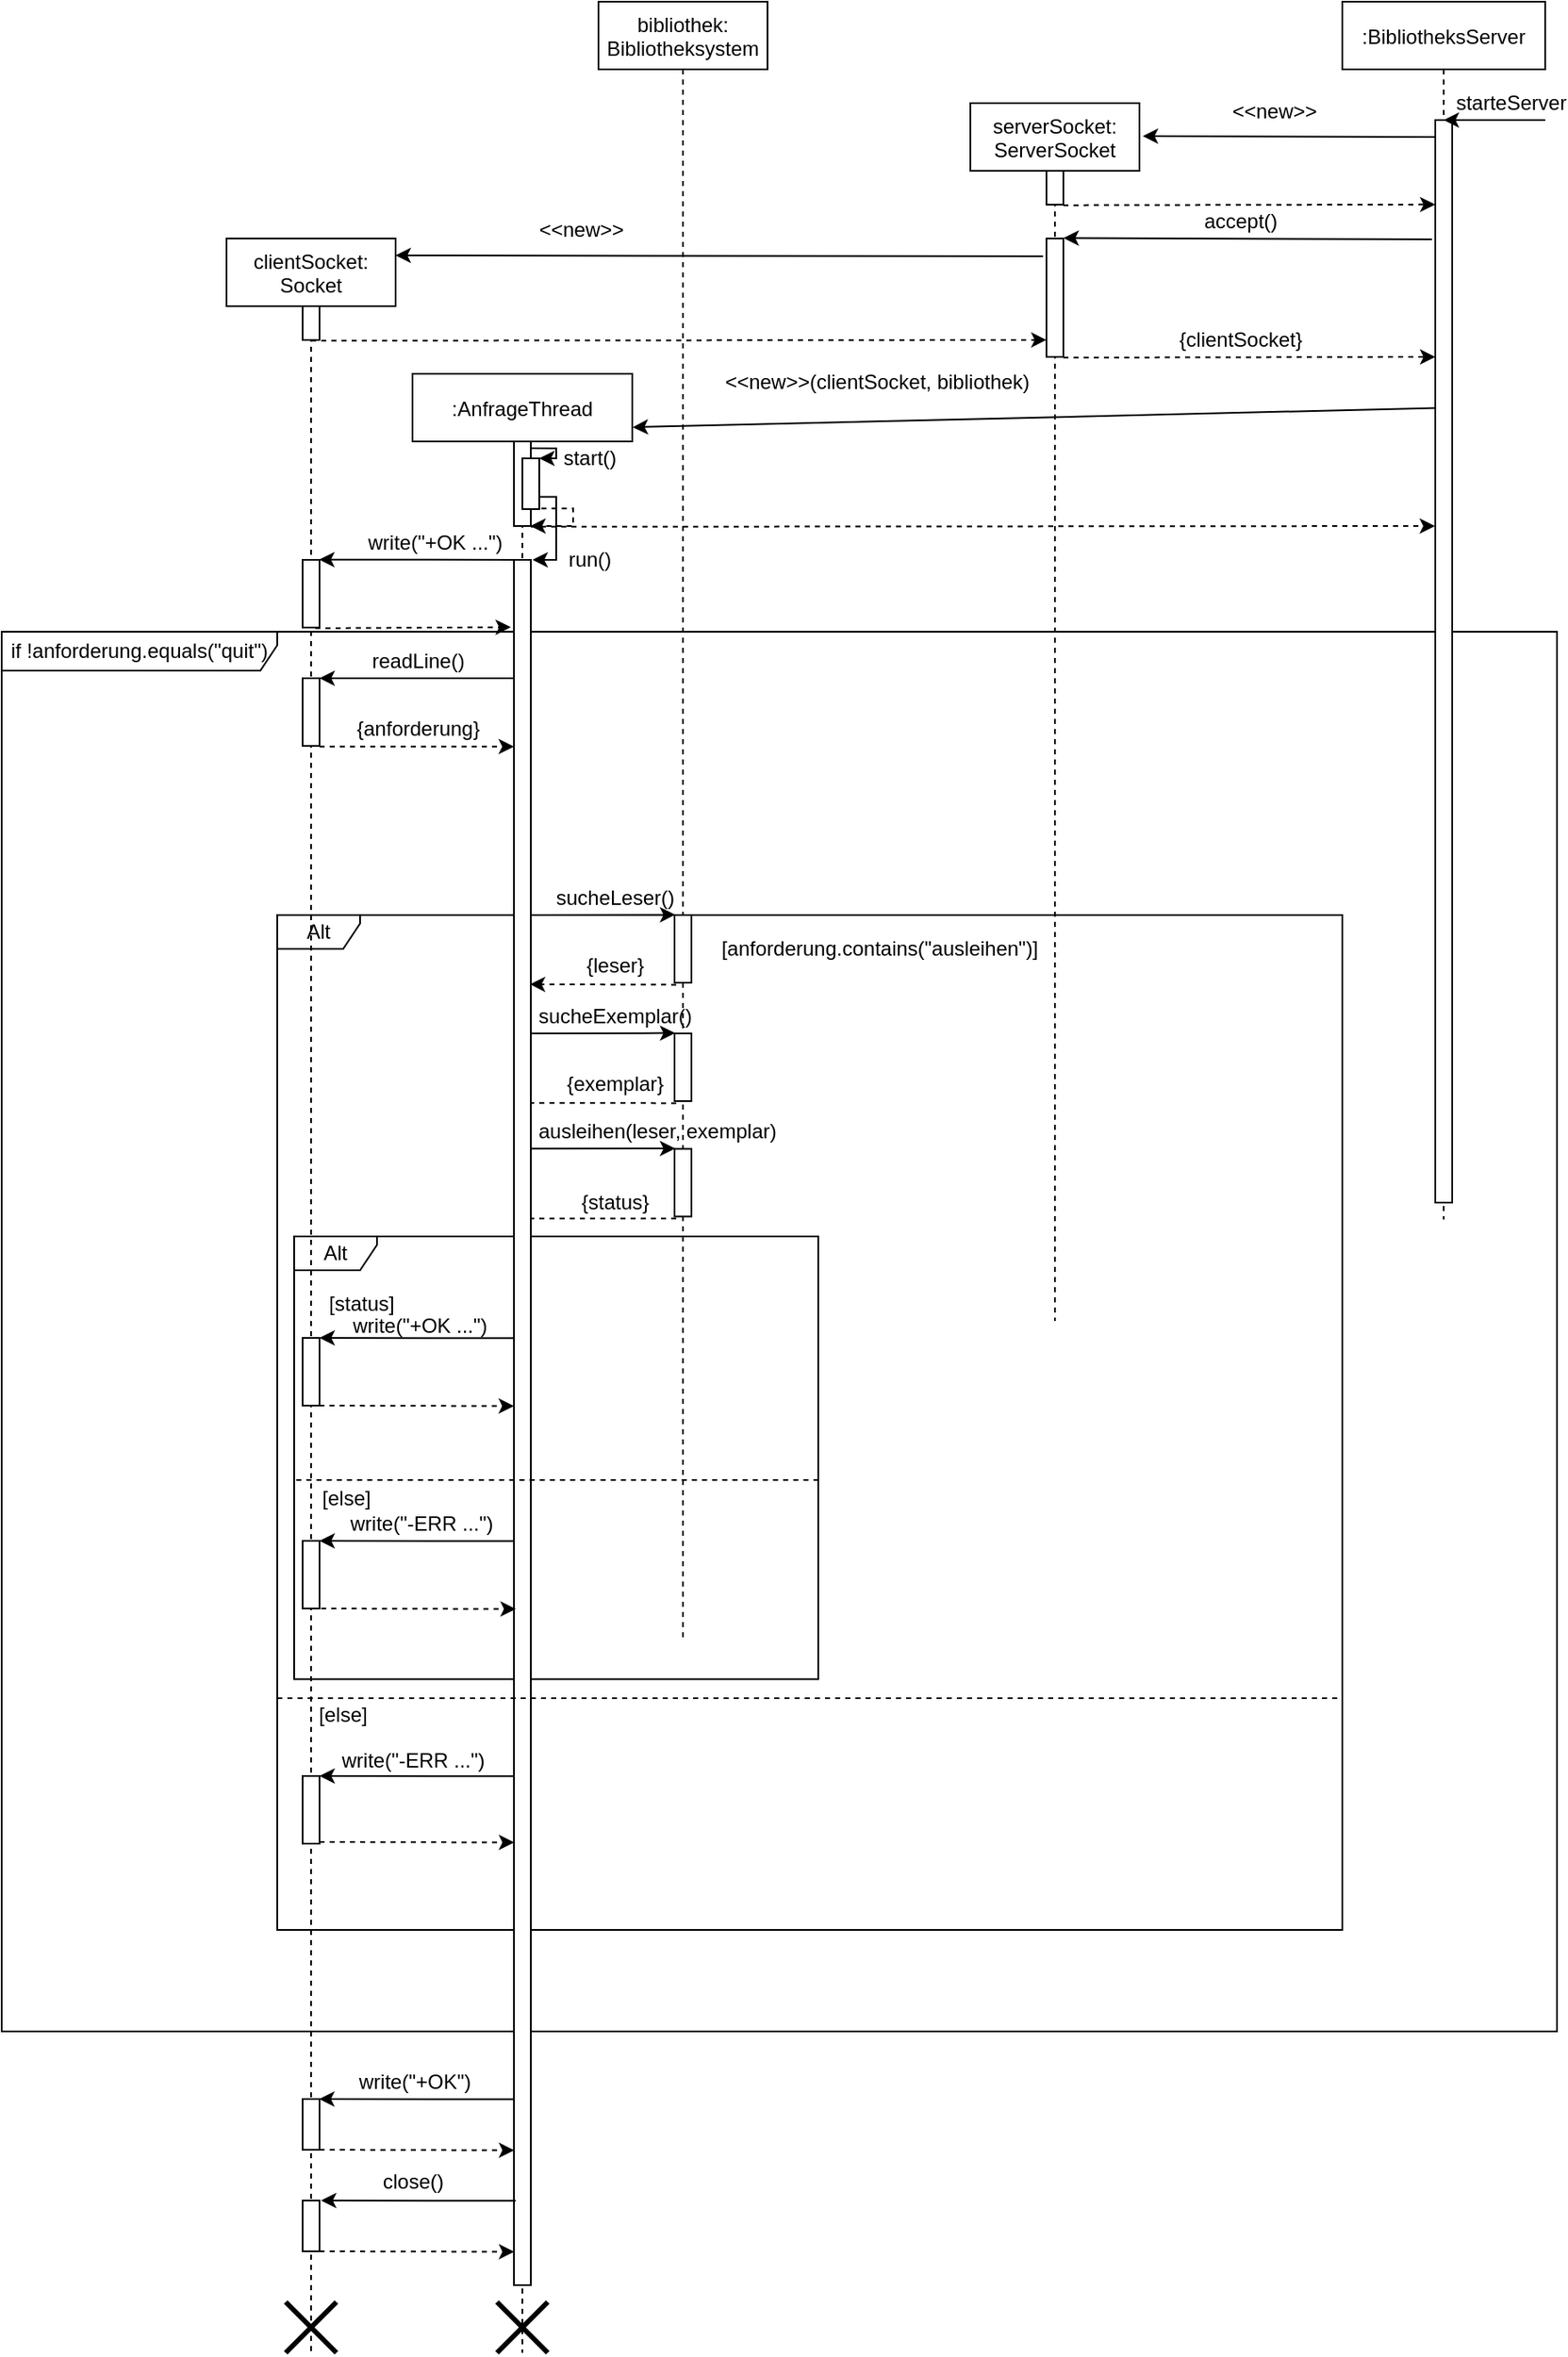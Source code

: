 <mxfile version="20.8.16" type="device"><diagram id="kgpKYQtTHZ0yAKxKKP6v" name="Page-1"><mxGraphModel dx="1647" dy="871" grid="1" gridSize="10" guides="1" tooltips="1" connect="1" arrows="1" fold="1" page="1" pageScale="1" pageWidth="827" pageHeight="1169" math="0" shadow="0"><root><mxCell id="0"/><mxCell id="1" parent="0"/><mxCell id="n6YED13ZG-gxjiHkhrEr-41" value="if !anforderung.equals(&quot;quit&quot;)" style="shape=umlFrame;whiteSpace=wrap;html=1;movable=1;resizable=1;rotatable=1;deletable=1;editable=1;connectable=1;width=163;height=23;" vertex="1" parent="1"><mxGeometry x="-93" y="452.5" width="920" height="827.5" as="geometry"/></mxCell><mxCell id="n6YED13ZG-gxjiHkhrEr-72" value="Alt" style="shape=umlFrame;whiteSpace=wrap;html=1;movable=1;resizable=1;rotatable=1;deletable=1;editable=1;connectable=1;width=49;height=20;" vertex="1" parent="1"><mxGeometry x="70" y="620" width="630" height="600" as="geometry"/></mxCell><mxCell id="n6YED13ZG-gxjiHkhrEr-42" value="Alt" style="shape=umlFrame;whiteSpace=wrap;html=1;movable=1;resizable=1;rotatable=1;deletable=1;editable=1;connectable=1;width=49;height=20;" vertex="1" parent="1"><mxGeometry x="80" y="810" width="310" height="261.77" as="geometry"/></mxCell><mxCell id="3nuBFxr9cyL0pnOWT2aG-1" value="clientSocket: &#10;Socket" style="shape=umlLifeline;perimeter=lifelinePerimeter;container=1;collapsible=0;recursiveResize=0;rounded=0;shadow=0;strokeWidth=1;" parent="1" vertex="1"><mxGeometry x="40" y="220" width="100" height="1250" as="geometry"/></mxCell><mxCell id="n6YED13ZG-gxjiHkhrEr-8" value="" style="points=[];perimeter=orthogonalPerimeter;rounded=0;shadow=0;strokeWidth=1;" vertex="1" parent="3nuBFxr9cyL0pnOWT2aG-1"><mxGeometry x="45" y="40" width="10" height="20" as="geometry"/></mxCell><mxCell id="n6YED13ZG-gxjiHkhrEr-29" value="" style="points=[];perimeter=orthogonalPerimeter;rounded=0;shadow=0;strokeWidth=1;" vertex="1" parent="3nuBFxr9cyL0pnOWT2aG-1"><mxGeometry x="45" y="190" width="10" height="40" as="geometry"/></mxCell><mxCell id="n6YED13ZG-gxjiHkhrEr-33" value="" style="points=[];perimeter=orthogonalPerimeter;rounded=0;shadow=0;strokeWidth=1;" vertex="1" parent="3nuBFxr9cyL0pnOWT2aG-1"><mxGeometry x="45" y="260" width="10" height="40" as="geometry"/></mxCell><mxCell id="n6YED13ZG-gxjiHkhrEr-34" value="" style="endArrow=classic;html=1;rounded=0;entryX=0.981;entryY=-0.004;entryDx=0;entryDy=0;entryPerimeter=0;" edge="1" parent="3nuBFxr9cyL0pnOWT2aG-1"><mxGeometry width="50" height="50" relative="1" as="geometry"><mxPoint x="170" y="260" as="sourcePoint"/><mxPoint x="55" y="260" as="targetPoint"/></mxGeometry></mxCell><mxCell id="n6YED13ZG-gxjiHkhrEr-36" value="" style="endArrow=classic;html=1;rounded=0;exitX=1;exitY=1.017;exitDx=0;exitDy=0;exitPerimeter=0;dashed=1;" edge="1" parent="3nuBFxr9cyL0pnOWT2aG-1" target="n6YED13ZG-gxjiHkhrEr-24"><mxGeometry width="50" height="50" relative="1" as="geometry"><mxPoint x="55" y="300.43" as="sourcePoint"/><mxPoint x="162.5" y="300" as="targetPoint"/></mxGeometry></mxCell><mxCell id="n6YED13ZG-gxjiHkhrEr-74" value="" style="points=[];perimeter=orthogonalPerimeter;rounded=0;shadow=0;strokeWidth=1;" vertex="1" parent="3nuBFxr9cyL0pnOWT2aG-1"><mxGeometry x="45" y="650" width="10" height="40" as="geometry"/></mxCell><mxCell id="n6YED13ZG-gxjiHkhrEr-75" value="" style="endArrow=classic;html=1;rounded=0;exitX=0;exitY=0;exitDx=0;exitDy=0;exitPerimeter=0;entryX=0.981;entryY=-0.004;entryDx=0;entryDy=0;entryPerimeter=0;" edge="1" parent="3nuBFxr9cyL0pnOWT2aG-1"><mxGeometry width="50" height="50" relative="1" as="geometry"><mxPoint x="170.19" y="650.16" as="sourcePoint"/><mxPoint x="55.0" y="650.0" as="targetPoint"/></mxGeometry></mxCell><mxCell id="n6YED13ZG-gxjiHkhrEr-81" value="" style="points=[];perimeter=orthogonalPerimeter;rounded=0;shadow=0;strokeWidth=1;" vertex="1" parent="3nuBFxr9cyL0pnOWT2aG-1"><mxGeometry x="45" y="770" width="10" height="40" as="geometry"/></mxCell><mxCell id="n6YED13ZG-gxjiHkhrEr-83" value="" style="endArrow=classic;html=1;rounded=0;exitX=0;exitY=0;exitDx=0;exitDy=0;exitPerimeter=0;entryX=0.981;entryY=-0.004;entryDx=0;entryDy=0;entryPerimeter=0;" edge="1" parent="3nuBFxr9cyL0pnOWT2aG-1"><mxGeometry width="50" height="50" relative="1" as="geometry"><mxPoint x="170.19" y="770.16" as="sourcePoint"/><mxPoint x="55.0" y="770.0" as="targetPoint"/></mxGeometry></mxCell><mxCell id="n6YED13ZG-gxjiHkhrEr-85" value="" style="points=[];perimeter=orthogonalPerimeter;rounded=0;shadow=0;strokeWidth=1;" vertex="1" parent="3nuBFxr9cyL0pnOWT2aG-1"><mxGeometry x="45" y="1100" width="10" height="30" as="geometry"/></mxCell><mxCell id="n6YED13ZG-gxjiHkhrEr-89" value="" style="points=[];perimeter=orthogonalPerimeter;rounded=0;shadow=0;strokeWidth=1;" vertex="1" parent="3nuBFxr9cyL0pnOWT2aG-1"><mxGeometry x="45" y="1160" width="10" height="30" as="geometry"/></mxCell><mxCell id="n6YED13ZG-gxjiHkhrEr-88" value="" style="endArrow=classic;html=1;rounded=0;exitX=1;exitY=1.017;exitDx=0;exitDy=0;exitPerimeter=0;dashed=1;entryX=-0.236;entryY=0.069;entryDx=0;entryDy=0;entryPerimeter=0;" edge="1" parent="3nuBFxr9cyL0pnOWT2aG-1"><mxGeometry width="50" height="50" relative="1" as="geometry"><mxPoint x="55.0" y="1130.0" as="sourcePoint"/><mxPoint x="170.14" y="1130.28" as="targetPoint"/></mxGeometry></mxCell><mxCell id="n6YED13ZG-gxjiHkhrEr-91" value="" style="endArrow=classic;html=1;rounded=0;exitX=1;exitY=1.017;exitDx=0;exitDy=0;exitPerimeter=0;dashed=1;entryX=-0.236;entryY=0.069;entryDx=0;entryDy=0;entryPerimeter=0;" edge="1" parent="3nuBFxr9cyL0pnOWT2aG-1"><mxGeometry width="50" height="50" relative="1" as="geometry"><mxPoint x="55.0" y="1190.0" as="sourcePoint"/><mxPoint x="170.14" y="1190.28" as="targetPoint"/></mxGeometry></mxCell><mxCell id="n6YED13ZG-gxjiHkhrEr-95" value="" style="points=[];perimeter=orthogonalPerimeter;rounded=0;shadow=0;strokeWidth=1;" vertex="1" parent="3nuBFxr9cyL0pnOWT2aG-1"><mxGeometry x="45" y="909" width="10" height="40" as="geometry"/></mxCell><mxCell id="n6YED13ZG-gxjiHkhrEr-98" value="" style="endArrow=classic;html=1;rounded=0;exitX=0;exitY=0;exitDx=0;exitDy=0;exitPerimeter=0;entryX=0.981;entryY=-0.004;entryDx=0;entryDy=0;entryPerimeter=0;" edge="1" parent="3nuBFxr9cyL0pnOWT2aG-1"><mxGeometry width="50" height="50" relative="1" as="geometry"><mxPoint x="170.19" y="909.16" as="sourcePoint"/><mxPoint x="55.0" y="909.0" as="targetPoint"/></mxGeometry></mxCell><mxCell id="n6YED13ZG-gxjiHkhrEr-99" value="" style="endArrow=classic;html=1;rounded=0;exitX=1;exitY=1.017;exitDx=0;exitDy=0;exitPerimeter=0;dashed=1;entryX=-0.236;entryY=0.069;entryDx=0;entryDy=0;entryPerimeter=0;" edge="1" parent="3nuBFxr9cyL0pnOWT2aG-1"><mxGeometry width="50" height="50" relative="1" as="geometry"><mxPoint x="55.0" y="948.0" as="sourcePoint"/><mxPoint x="170.14" y="948.28" as="targetPoint"/></mxGeometry></mxCell><mxCell id="n6YED13ZG-gxjiHkhrEr-102" value="" style="shape=umlDestroy;whiteSpace=wrap;html=1;strokeWidth=3;sketch=0;" vertex="1" parent="3nuBFxr9cyL0pnOWT2aG-1"><mxGeometry x="35" y="1220" width="30" height="30" as="geometry"/></mxCell><mxCell id="3nuBFxr9cyL0pnOWT2aG-5" value="bibliothek: &#10;Bibliotheksystem" style="shape=umlLifeline;perimeter=lifelinePerimeter;container=1;collapsible=0;recursiveResize=0;rounded=0;shadow=0;strokeWidth=1;" parent="1" vertex="1"><mxGeometry x="260" y="80" width="100" height="970" as="geometry"/></mxCell><mxCell id="n6YED13ZG-gxjiHkhrEr-49" value="sucheExemplar()" style="text;html=1;strokeColor=none;fillColor=none;align=center;verticalAlign=middle;whiteSpace=wrap;rounded=0;" vertex="1" parent="3nuBFxr9cyL0pnOWT2aG-5"><mxGeometry x="-10" y="590" width="40" height="20" as="geometry"/></mxCell><mxCell id="n6YED13ZG-gxjiHkhrEr-50" value="" style="points=[];perimeter=orthogonalPerimeter;rounded=0;shadow=0;strokeWidth=1;" vertex="1" parent="3nuBFxr9cyL0pnOWT2aG-5"><mxGeometry x="45" y="610" width="10" height="40" as="geometry"/></mxCell><mxCell id="n6YED13ZG-gxjiHkhrEr-51" value="" style="endArrow=classic;html=1;rounded=0;exitX=0.26;exitY=0.333;exitDx=0;exitDy=0;exitPerimeter=0;entryX=0.04;entryY=-0.005;entryDx=0;entryDy=0;entryPerimeter=0;" edge="1" target="n6YED13ZG-gxjiHkhrEr-50" parent="3nuBFxr9cyL0pnOWT2aG-5"><mxGeometry width="50" height="50" relative="1" as="geometry"><mxPoint x="-49.7" y="609.95" as="sourcePoint"/><mxPoint x="-40.0" y="649.5" as="targetPoint"/></mxGeometry></mxCell><mxCell id="n6YED13ZG-gxjiHkhrEr-52" value="" style="endArrow=classic;html=1;rounded=0;exitX=0.1;exitY=1.03;exitDx=0;exitDy=0;exitPerimeter=0;dashed=1;entryX=1.115;entryY=0.584;entryDx=0;entryDy=0;entryPerimeter=0;" edge="1" source="n6YED13ZG-gxjiHkhrEr-50" parent="3nuBFxr9cyL0pnOWT2aG-5"><mxGeometry width="50" height="50" relative="1" as="geometry"><mxPoint x="-157.5" y="450.43" as="sourcePoint"/><mxPoint x="-48.85" y="651.12" as="targetPoint"/></mxGeometry></mxCell><mxCell id="n6YED13ZG-gxjiHkhrEr-66" value="" style="points=[];perimeter=orthogonalPerimeter;rounded=0;shadow=0;strokeWidth=1;" vertex="1" parent="3nuBFxr9cyL0pnOWT2aG-5"><mxGeometry x="45" y="678.23" width="10" height="40" as="geometry"/></mxCell><mxCell id="n6YED13ZG-gxjiHkhrEr-67" value="" style="endArrow=classic;html=1;rounded=0;exitX=0.26;exitY=0.333;exitDx=0;exitDy=0;exitPerimeter=0;entryX=0.04;entryY=-0.005;entryDx=0;entryDy=0;entryPerimeter=0;" edge="1" target="n6YED13ZG-gxjiHkhrEr-66" parent="3nuBFxr9cyL0pnOWT2aG-5"><mxGeometry width="50" height="50" relative="1" as="geometry"><mxPoint x="-49.7" y="678.18" as="sourcePoint"/><mxPoint x="-40.0" y="717.73" as="targetPoint"/></mxGeometry></mxCell><mxCell id="n6YED13ZG-gxjiHkhrEr-68" value="" style="endArrow=classic;html=1;rounded=0;exitX=0.1;exitY=1.03;exitDx=0;exitDy=0;exitPerimeter=0;dashed=1;entryX=1.115;entryY=0.584;entryDx=0;entryDy=0;entryPerimeter=0;" edge="1" source="n6YED13ZG-gxjiHkhrEr-66" parent="3nuBFxr9cyL0pnOWT2aG-5"><mxGeometry width="50" height="50" relative="1" as="geometry"><mxPoint x="-157.5" y="518.66" as="sourcePoint"/><mxPoint x="-48.85" y="719.35" as="targetPoint"/></mxGeometry></mxCell><mxCell id="hINTw9Iv-TcRwarqZuTg-1" value=":BibliotheksServer" style="shape=umlLifeline;perimeter=lifelinePerimeter;container=1;collapsible=0;recursiveResize=0;rounded=0;shadow=0;strokeWidth=1;" parent="1" vertex="1"><mxGeometry x="700" y="80" width="120" height="720" as="geometry"/></mxCell><mxCell id="hINTw9Iv-TcRwarqZuTg-5" value="" style="points=[];perimeter=orthogonalPerimeter;rounded=0;shadow=0;strokeWidth=1;" parent="hINTw9Iv-TcRwarqZuTg-1" vertex="1"><mxGeometry x="55" y="70" width="10" height="640" as="geometry"/></mxCell><mxCell id="hINTw9Iv-TcRwarqZuTg-7" value="starteServer" style="text;html=1;strokeColor=none;fillColor=none;align=center;verticalAlign=middle;whiteSpace=wrap;rounded=0;" parent="hINTw9Iv-TcRwarqZuTg-1" vertex="1"><mxGeometry x="70" y="50" width="60" height="20" as="geometry"/></mxCell><mxCell id="hINTw9Iv-TcRwarqZuTg-8" value="" style="endArrow=classic;html=1;rounded=0;entryX=1.02;entryY=0.027;entryDx=0;entryDy=0;entryPerimeter=0;" parent="hINTw9Iv-TcRwarqZuTg-1" target="hINTw9Iv-TcRwarqZuTg-2" edge="1"><mxGeometry width="50" height="50" relative="1" as="geometry"><mxPoint x="55" y="80" as="sourcePoint"/><mxPoint x="-5" y="80" as="targetPoint"/></mxGeometry></mxCell><mxCell id="hINTw9Iv-TcRwarqZuTg-2" value="serverSocket:&#10;ServerSocket" style="shape=umlLifeline;perimeter=lifelinePerimeter;container=1;collapsible=0;recursiveResize=0;rounded=0;shadow=0;strokeWidth=1;" parent="1" vertex="1"><mxGeometry x="480" y="140" width="100" height="720" as="geometry"/></mxCell><mxCell id="hINTw9Iv-TcRwarqZuTg-10" value="" style="points=[];perimeter=orthogonalPerimeter;rounded=0;shadow=0;strokeWidth=1;" parent="hINTw9Iv-TcRwarqZuTg-2" vertex="1"><mxGeometry x="45" y="40" width="10" height="20" as="geometry"/></mxCell><mxCell id="n6YED13ZG-gxjiHkhrEr-1" value="" style="points=[];perimeter=orthogonalPerimeter;rounded=0;shadow=0;strokeWidth=1;" vertex="1" parent="hINTw9Iv-TcRwarqZuTg-2"><mxGeometry x="45" y="80" width="10" height="70" as="geometry"/></mxCell><mxCell id="hINTw9Iv-TcRwarqZuTg-6" value="" style="endArrow=classic;html=1;rounded=0;entryX=0.5;entryY=0;entryDx=0;entryDy=0;entryPerimeter=0;" parent="1" target="hINTw9Iv-TcRwarqZuTg-5" edge="1"><mxGeometry width="50" height="50" relative="1" as="geometry"><mxPoint x="820" y="150" as="sourcePoint"/><mxPoint x="450" y="480" as="targetPoint"/></mxGeometry></mxCell><mxCell id="hINTw9Iv-TcRwarqZuTg-9" value="&amp;lt;&amp;lt;new&amp;gt;&amp;gt;" style="text;html=1;strokeColor=none;fillColor=none;align=center;verticalAlign=middle;whiteSpace=wrap;rounded=0;" parent="1" vertex="1"><mxGeometry x="630" y="130" width="60" height="30" as="geometry"/></mxCell><mxCell id="hINTw9Iv-TcRwarqZuTg-11" value="" style="endArrow=classic;html=1;rounded=0;exitX=1;exitY=1.017;exitDx=0;exitDy=0;exitPerimeter=0;entryX=0;entryY=0.078;entryDx=0;entryDy=0;entryPerimeter=0;dashed=1;" parent="1" source="hINTw9Iv-TcRwarqZuTg-10" target="hINTw9Iv-TcRwarqZuTg-5" edge="1"><mxGeometry width="50" height="50" relative="1" as="geometry"><mxPoint x="580" y="180" as="sourcePoint"/><mxPoint x="750" y="200" as="targetPoint"/></mxGeometry></mxCell><mxCell id="n6YED13ZG-gxjiHkhrEr-2" value="" style="endArrow=classic;html=1;rounded=0;entryX=1.011;entryY=-0.004;entryDx=0;entryDy=0;entryPerimeter=0;" edge="1" parent="1" target="n6YED13ZG-gxjiHkhrEr-1"><mxGeometry width="50" height="50" relative="1" as="geometry"><mxPoint x="753" y="220.56" as="sourcePoint"/><mxPoint x="540" y="221" as="targetPoint"/></mxGeometry></mxCell><mxCell id="n6YED13ZG-gxjiHkhrEr-3" value="accept()" style="text;html=1;strokeColor=none;fillColor=none;align=center;verticalAlign=middle;whiteSpace=wrap;rounded=0;" vertex="1" parent="1"><mxGeometry x="610" y="200" width="60" height="20" as="geometry"/></mxCell><mxCell id="n6YED13ZG-gxjiHkhrEr-7" value="{clientSocket}" style="text;html=1;strokeColor=none;fillColor=none;align=center;verticalAlign=middle;whiteSpace=wrap;rounded=0;" vertex="1" parent="1"><mxGeometry x="610" y="270" width="60" height="20" as="geometry"/></mxCell><mxCell id="n6YED13ZG-gxjiHkhrEr-9" value="" style="endArrow=classic;html=1;rounded=0;" edge="1" parent="1"><mxGeometry width="50" height="50" relative="1" as="geometry"><mxPoint x="523" y="230.56" as="sourcePoint"/><mxPoint x="140" y="230" as="targetPoint"/></mxGeometry></mxCell><mxCell id="n6YED13ZG-gxjiHkhrEr-10" value="&amp;lt;&amp;lt;new&amp;gt;&amp;gt;" style="text;html=1;strokeColor=none;fillColor=none;align=center;verticalAlign=middle;whiteSpace=wrap;rounded=0;" vertex="1" parent="1"><mxGeometry x="220" y="200" width="60" height="30" as="geometry"/></mxCell><mxCell id="n6YED13ZG-gxjiHkhrEr-11" value="" style="endArrow=classic;html=1;rounded=0;exitX=1;exitY=1.017;exitDx=0;exitDy=0;exitPerimeter=0;dashed=1;entryX=0;entryY=0.857;entryDx=0;entryDy=0;entryPerimeter=0;" edge="1" parent="1" target="n6YED13ZG-gxjiHkhrEr-1"><mxGeometry width="50" height="50" relative="1" as="geometry"><mxPoint x="90" y="280.42" as="sourcePoint"/><mxPoint x="520" y="280" as="targetPoint"/></mxGeometry></mxCell><mxCell id="n6YED13ZG-gxjiHkhrEr-6" value="" style="endArrow=classic;html=1;rounded=0;exitX=1;exitY=1.017;exitDx=0;exitDy=0;exitPerimeter=0;entryX=0;entryY=0.078;entryDx=0;entryDy=0;entryPerimeter=0;dashed=1;" edge="1" parent="1"><mxGeometry width="50" height="50" relative="1" as="geometry"><mxPoint x="535" y="290.42" as="sourcePoint"/><mxPoint x="755" y="290.0" as="targetPoint"/></mxGeometry></mxCell><mxCell id="n6YED13ZG-gxjiHkhrEr-12" value=":AnfrageThread" style="shape=umlLifeline;perimeter=lifelinePerimeter;container=1;collapsible=0;recursiveResize=0;rounded=0;shadow=0;strokeWidth=1;" vertex="1" parent="1"><mxGeometry x="150" y="300" width="130" height="1170" as="geometry"/></mxCell><mxCell id="n6YED13ZG-gxjiHkhrEr-15" value="" style="points=[];perimeter=orthogonalPerimeter;rounded=0;shadow=0;strokeWidth=1;" vertex="1" parent="n6YED13ZG-gxjiHkhrEr-12"><mxGeometry x="60" y="40" width="10" height="50" as="geometry"/></mxCell><mxCell id="n6YED13ZG-gxjiHkhrEr-16" value="" style="points=[];perimeter=orthogonalPerimeter;rounded=0;shadow=0;strokeWidth=1;" vertex="1" parent="n6YED13ZG-gxjiHkhrEr-12"><mxGeometry x="65" y="50" width="10" height="30" as="geometry"/></mxCell><mxCell id="n6YED13ZG-gxjiHkhrEr-17" value="" style="endArrow=classic;html=1;rounded=0;exitX=0.972;exitY=0.081;exitDx=0;exitDy=0;exitPerimeter=0;edgeStyle=orthogonalEdgeStyle;" edge="1" parent="n6YED13ZG-gxjiHkhrEr-12" source="n6YED13ZG-gxjiHkhrEr-15"><mxGeometry width="50" height="50" relative="1" as="geometry"><mxPoint x="629.61" y="110.8" as="sourcePoint"/><mxPoint x="75" y="50" as="targetPoint"/><Array as="points"><mxPoint x="85" y="44"/><mxPoint x="85" y="50"/><mxPoint x="75" y="50"/></Array></mxGeometry></mxCell><mxCell id="n6YED13ZG-gxjiHkhrEr-18" value="start()" style="text;html=1;strokeColor=none;fillColor=none;align=center;verticalAlign=middle;whiteSpace=wrap;rounded=0;" vertex="1" parent="n6YED13ZG-gxjiHkhrEr-12"><mxGeometry x="85" y="40" width="40" height="20" as="geometry"/></mxCell><mxCell id="n6YED13ZG-gxjiHkhrEr-20" value="" style="endArrow=classic;html=1;rounded=0;exitX=1.125;exitY=0.986;exitDx=0;exitDy=0;exitPerimeter=0;dashed=1;entryX=0.973;entryY=0.999;entryDx=0;entryDy=0;entryPerimeter=0;edgeStyle=orthogonalEdgeStyle;" edge="1" parent="n6YED13ZG-gxjiHkhrEr-12" source="n6YED13ZG-gxjiHkhrEr-16" target="n6YED13ZG-gxjiHkhrEr-15"><mxGeometry width="50" height="50" relative="1" as="geometry"><mxPoint x="5" y="120.43" as="sourcePoint"/><mxPoint x="440" y="120.0" as="targetPoint"/><Array as="points"><mxPoint x="95" y="80"/><mxPoint x="95" y="90"/></Array></mxGeometry></mxCell><mxCell id="n6YED13ZG-gxjiHkhrEr-21" value="" style="endArrow=classic;html=1;rounded=0;exitX=1;exitY=1.017;exitDx=0;exitDy=0;exitPerimeter=0;dashed=1;entryX=-0.019;entryY=0.375;entryDx=0;entryDy=0;entryPerimeter=0;" edge="1" parent="n6YED13ZG-gxjiHkhrEr-12" target="hINTw9Iv-TcRwarqZuTg-5"><mxGeometry width="50" height="50" relative="1" as="geometry"><mxPoint x="70" y="90.43" as="sourcePoint"/><mxPoint x="505" y="90" as="targetPoint"/></mxGeometry></mxCell><mxCell id="n6YED13ZG-gxjiHkhrEr-24" value="" style="points=[];perimeter=orthogonalPerimeter;rounded=0;shadow=0;strokeWidth=1;" vertex="1" parent="n6YED13ZG-gxjiHkhrEr-12"><mxGeometry x="60" y="110" width="10" height="1020" as="geometry"/></mxCell><mxCell id="n6YED13ZG-gxjiHkhrEr-23" value="" style="endArrow=classic;html=1;rounded=0;exitX=0.972;exitY=0.759;exitDx=0;exitDy=0;exitPerimeter=0;edgeStyle=orthogonalEdgeStyle;" edge="1" parent="n6YED13ZG-gxjiHkhrEr-12" source="n6YED13ZG-gxjiHkhrEr-16"><mxGeometry width="50" height="50" relative="1" as="geometry"><mxPoint x="219.72" y="354.05" as="sourcePoint"/><mxPoint x="71" y="110" as="targetPoint"/><Array as="points"><mxPoint x="85" y="73"/><mxPoint x="85" y="110"/><mxPoint x="71" y="110"/></Array></mxGeometry></mxCell><mxCell id="n6YED13ZG-gxjiHkhrEr-26" value="run()" style="text;html=1;strokeColor=none;fillColor=none;align=center;verticalAlign=middle;whiteSpace=wrap;rounded=0;" vertex="1" parent="n6YED13ZG-gxjiHkhrEr-12"><mxGeometry x="85" y="100" width="40" height="20" as="geometry"/></mxCell><mxCell id="n6YED13ZG-gxjiHkhrEr-31" value="write(&quot;+OK ...&quot;)" style="text;html=1;strokeColor=none;fillColor=none;align=center;verticalAlign=middle;whiteSpace=wrap;rounded=0;" vertex="1" parent="n6YED13ZG-gxjiHkhrEr-12"><mxGeometry x="-30" y="90" width="87" height="20" as="geometry"/></mxCell><mxCell id="n6YED13ZG-gxjiHkhrEr-35" value="readLine()" style="text;html=1;strokeColor=none;fillColor=none;align=center;verticalAlign=middle;whiteSpace=wrap;rounded=0;" vertex="1" parent="n6YED13ZG-gxjiHkhrEr-12"><mxGeometry x="-40" y="160" width="87" height="20" as="geometry"/></mxCell><mxCell id="n6YED13ZG-gxjiHkhrEr-38" value="{anforderung}" style="text;html=1;strokeColor=none;fillColor=none;align=center;verticalAlign=middle;whiteSpace=wrap;rounded=0;" vertex="1" parent="n6YED13ZG-gxjiHkhrEr-12"><mxGeometry x="-40" y="200" width="87" height="20" as="geometry"/></mxCell><mxCell id="n6YED13ZG-gxjiHkhrEr-46" value="sucheLeser()" style="text;html=1;strokeColor=none;fillColor=none;align=center;verticalAlign=middle;whiteSpace=wrap;rounded=0;" vertex="1" parent="n6YED13ZG-gxjiHkhrEr-12"><mxGeometry x="100" y="300" width="40" height="20" as="geometry"/></mxCell><mxCell id="n6YED13ZG-gxjiHkhrEr-69" value="{leser}" style="text;html=1;strokeColor=none;fillColor=none;align=center;verticalAlign=middle;whiteSpace=wrap;rounded=0;" vertex="1" parent="n6YED13ZG-gxjiHkhrEr-12"><mxGeometry x="100" y="340" width="40" height="20" as="geometry"/></mxCell><mxCell id="n6YED13ZG-gxjiHkhrEr-70" value="{exemplar}" style="text;html=1;strokeColor=none;fillColor=none;align=center;verticalAlign=middle;whiteSpace=wrap;rounded=0;" vertex="1" parent="n6YED13ZG-gxjiHkhrEr-12"><mxGeometry x="100" y="410" width="40" height="20" as="geometry"/></mxCell><mxCell id="n6YED13ZG-gxjiHkhrEr-71" value="{status}" style="text;html=1;strokeColor=none;fillColor=none;align=center;verticalAlign=middle;whiteSpace=wrap;rounded=0;" vertex="1" parent="n6YED13ZG-gxjiHkhrEr-12"><mxGeometry x="100" y="480" width="40" height="20" as="geometry"/></mxCell><mxCell id="n6YED13ZG-gxjiHkhrEr-76" value="" style="endArrow=classic;html=1;rounded=0;exitX=1;exitY=1.017;exitDx=0;exitDy=0;exitPerimeter=0;dashed=1;entryX=-0.236;entryY=0.069;entryDx=0;entryDy=0;entryPerimeter=0;" edge="1" parent="n6YED13ZG-gxjiHkhrEr-12"><mxGeometry width="50" height="50" relative="1" as="geometry"><mxPoint x="-55.14" y="610.0" as="sourcePoint"/><mxPoint x="60.0" y="610.28" as="targetPoint"/></mxGeometry></mxCell><mxCell id="n6YED13ZG-gxjiHkhrEr-82" value="" style="endArrow=classic;html=1;rounded=0;exitX=1;exitY=1.017;exitDx=0;exitDy=0;exitPerimeter=0;dashed=1;entryX=-0.236;entryY=0.069;entryDx=0;entryDy=0;entryPerimeter=0;" edge="1" parent="n6YED13ZG-gxjiHkhrEr-12"><mxGeometry width="50" height="50" relative="1" as="geometry"><mxPoint x="-54.07" y="730.0" as="sourcePoint"/><mxPoint x="61.07" y="730.28" as="targetPoint"/></mxGeometry></mxCell><mxCell id="n6YED13ZG-gxjiHkhrEr-87" value="" style="endArrow=classic;html=1;rounded=0;exitX=0;exitY=0;exitDx=0;exitDy=0;exitPerimeter=0;entryX=0.981;entryY=-0.004;entryDx=0;entryDy=0;entryPerimeter=0;" edge="1" parent="n6YED13ZG-gxjiHkhrEr-12"><mxGeometry width="50" height="50" relative="1" as="geometry"><mxPoint x="60.0" y="1020.16" as="sourcePoint"/><mxPoint x="-55.19" y="1020.0" as="targetPoint"/></mxGeometry></mxCell><mxCell id="n6YED13ZG-gxjiHkhrEr-90" value="" style="endArrow=classic;html=1;rounded=0;exitX=0;exitY=0;exitDx=0;exitDy=0;exitPerimeter=0;entryX=0.981;entryY=-0.004;entryDx=0;entryDy=0;entryPerimeter=0;" edge="1" parent="n6YED13ZG-gxjiHkhrEr-12"><mxGeometry width="50" height="50" relative="1" as="geometry"><mxPoint x="61.09" y="1080.16" as="sourcePoint"/><mxPoint x="-54.1" y="1080.0" as="targetPoint"/></mxGeometry></mxCell><mxCell id="n6YED13ZG-gxjiHkhrEr-100" value="" style="shape=umlDestroy;whiteSpace=wrap;html=1;strokeWidth=3;sketch=0;" vertex="1" parent="n6YED13ZG-gxjiHkhrEr-12"><mxGeometry x="50" y="1140" width="30" height="30" as="geometry"/></mxCell><mxCell id="n6YED13ZG-gxjiHkhrEr-13" value="" style="endArrow=classic;html=1;rounded=0;entryX=1.002;entryY=0.027;entryDx=0;entryDy=0;entryPerimeter=0;exitX=-0.019;exitY=0.266;exitDx=0;exitDy=0;exitPerimeter=0;" edge="1" parent="1" source="hINTw9Iv-TcRwarqZuTg-5" target="n6YED13ZG-gxjiHkhrEr-12"><mxGeometry width="50" height="50" relative="1" as="geometry"><mxPoint x="752.89" y="320.84" as="sourcePoint"/><mxPoint x="535.0" y="320" as="targetPoint"/></mxGeometry></mxCell><mxCell id="n6YED13ZG-gxjiHkhrEr-14" value="&amp;lt;&amp;lt;new&amp;gt;&amp;gt;(clientSocket, bibliothek)" style="text;html=1;strokeColor=none;fillColor=none;align=center;verticalAlign=middle;whiteSpace=wrap;rounded=0;" vertex="1" parent="1"><mxGeometry x="330" y="290" width="190" height="30" as="geometry"/></mxCell><mxCell id="n6YED13ZG-gxjiHkhrEr-28" value="" style="endArrow=classic;html=1;rounded=0;exitX=0;exitY=0;exitDx=0;exitDy=0;exitPerimeter=0;entryX=0.981;entryY=-0.004;entryDx=0;entryDy=0;entryPerimeter=0;" edge="1" parent="1" source="n6YED13ZG-gxjiHkhrEr-24" target="n6YED13ZG-gxjiHkhrEr-29"><mxGeometry width="50" height="50" relative="1" as="geometry"><mxPoint x="453" y="520.56" as="sourcePoint"/><mxPoint x="100" y="410" as="targetPoint"/></mxGeometry></mxCell><mxCell id="n6YED13ZG-gxjiHkhrEr-32" value="" style="endArrow=classic;html=1;rounded=0;exitX=1;exitY=1.017;exitDx=0;exitDy=0;exitPerimeter=0;dashed=1;entryX=-0.183;entryY=0.039;entryDx=0;entryDy=0;entryPerimeter=0;" edge="1" parent="1" target="n6YED13ZG-gxjiHkhrEr-24"><mxGeometry width="50" height="50" relative="1" as="geometry"><mxPoint x="92.5" y="450.43" as="sourcePoint"/><mxPoint x="205" y="453" as="targetPoint"/></mxGeometry></mxCell><mxCell id="n6YED13ZG-gxjiHkhrEr-43" value="[anforderung.contains(&quot;ausleihen&quot;)]" style="text;html=1;strokeColor=none;fillColor=none;align=center;verticalAlign=middle;whiteSpace=wrap;rounded=0;" vertex="1" parent="1"><mxGeometry x="330" y="630" width="193" height="20" as="geometry"/></mxCell><mxCell id="n6YED13ZG-gxjiHkhrEr-44" value="" style="points=[];perimeter=orthogonalPerimeter;rounded=0;shadow=0;strokeWidth=1;" vertex="1" parent="1"><mxGeometry x="305" y="620" width="10" height="40" as="geometry"/></mxCell><mxCell id="n6YED13ZG-gxjiHkhrEr-45" value="" style="endArrow=classic;html=1;rounded=0;exitX=0.246;exitY=0;exitDx=0;exitDy=0;exitPerimeter=0;entryX=0.04;entryY=-0.005;entryDx=0;entryDy=0;entryPerimeter=0;" edge="1" parent="1" source="n6YED13ZG-gxjiHkhrEr-72" target="n6YED13ZG-gxjiHkhrEr-44"><mxGeometry width="50" height="50" relative="1" as="geometry"><mxPoint x="325.19" y="659.66" as="sourcePoint"/><mxPoint x="220.0" y="659.5" as="targetPoint"/></mxGeometry></mxCell><mxCell id="n6YED13ZG-gxjiHkhrEr-48" value="" style="endArrow=classic;html=1;rounded=0;exitX=0.1;exitY=1.03;exitDx=0;exitDy=0;exitPerimeter=0;dashed=1;entryX=0.944;entryY=0.246;entryDx=0;entryDy=0;entryPerimeter=0;" edge="1" parent="1" source="n6YED13ZG-gxjiHkhrEr-44" target="n6YED13ZG-gxjiHkhrEr-24"><mxGeometry width="50" height="50" relative="1" as="geometry"><mxPoint x="102.5" y="460.43" as="sourcePoint"/><mxPoint x="210" y="460" as="targetPoint"/></mxGeometry></mxCell><mxCell id="n6YED13ZG-gxjiHkhrEr-65" value="ausleihen(leser, exemplar)" style="text;html=1;strokeColor=none;fillColor=none;align=center;verticalAlign=middle;whiteSpace=wrap;rounded=0;" vertex="1" parent="1"><mxGeometry x="220" y="738.23" width="150" height="20" as="geometry"/></mxCell><mxCell id="n6YED13ZG-gxjiHkhrEr-73" value="[status]" style="text;html=1;strokeColor=none;fillColor=none;align=center;verticalAlign=middle;whiteSpace=wrap;rounded=0;" vertex="1" parent="1"><mxGeometry x="100" y="840" width="40" height="20" as="geometry"/></mxCell><mxCell id="n6YED13ZG-gxjiHkhrEr-77" value="write(&quot;+OK ...&quot;)" style="text;html=1;strokeColor=none;fillColor=none;align=center;verticalAlign=middle;whiteSpace=wrap;rounded=0;" vertex="1" parent="1"><mxGeometry x="111" y="853" width="87" height="20" as="geometry"/></mxCell><mxCell id="n6YED13ZG-gxjiHkhrEr-78" value="" style="endArrow=none;dashed=1;html=1;rounded=0;exitX=0.004;exitY=0.55;exitDx=0;exitDy=0;exitPerimeter=0;entryX=1.003;entryY=0.55;entryDx=0;entryDy=0;entryPerimeter=0;" edge="1" parent="1" source="n6YED13ZG-gxjiHkhrEr-42" target="n6YED13ZG-gxjiHkhrEr-42"><mxGeometry width="50" height="50" relative="1" as="geometry"><mxPoint x="180" y="840" as="sourcePoint"/><mxPoint x="230" y="790" as="targetPoint"/></mxGeometry></mxCell><mxCell id="n6YED13ZG-gxjiHkhrEr-79" value="[else]" style="text;html=1;strokeColor=none;fillColor=none;align=center;verticalAlign=middle;whiteSpace=wrap;rounded=0;" vertex="1" parent="1"><mxGeometry x="91" y="955" width="40" height="20" as="geometry"/></mxCell><mxCell id="n6YED13ZG-gxjiHkhrEr-84" value="write(&quot;-ERR ...&quot;)" style="text;html=1;strokeColor=none;fillColor=none;align=center;verticalAlign=middle;whiteSpace=wrap;rounded=0;" vertex="1" parent="1"><mxGeometry x="111" y="970" width="89" height="20" as="geometry"/></mxCell><mxCell id="n6YED13ZG-gxjiHkhrEr-86" value="write(&quot;+OK&quot;)" style="text;html=1;strokeColor=none;fillColor=none;align=center;verticalAlign=middle;whiteSpace=wrap;rounded=0;" vertex="1" parent="1"><mxGeometry x="107" y="1300" width="89" height="20" as="geometry"/></mxCell><mxCell id="n6YED13ZG-gxjiHkhrEr-92" value="close()" style="text;html=1;strokeColor=none;fillColor=none;align=center;verticalAlign=middle;whiteSpace=wrap;rounded=0;" vertex="1" parent="1"><mxGeometry x="106" y="1359" width="89" height="20" as="geometry"/></mxCell><mxCell id="n6YED13ZG-gxjiHkhrEr-94" value="[else]" style="text;html=1;strokeColor=none;fillColor=none;align=center;verticalAlign=middle;whiteSpace=wrap;rounded=0;" vertex="1" parent="1"><mxGeometry x="89" y="1083" width="40" height="20" as="geometry"/></mxCell><mxCell id="n6YED13ZG-gxjiHkhrEr-96" value="" style="endArrow=none;dashed=1;html=1;rounded=0;exitX=0.004;exitY=0.55;exitDx=0;exitDy=0;exitPerimeter=0;" edge="1" parent="1"><mxGeometry width="50" height="50" relative="1" as="geometry"><mxPoint x="70.0" y="1083.004" as="sourcePoint"/><mxPoint x="700" y="1083" as="targetPoint"/></mxGeometry></mxCell><mxCell id="n6YED13ZG-gxjiHkhrEr-97" value="write(&quot;-ERR ...&quot;)" style="text;html=1;strokeColor=none;fillColor=none;align=center;verticalAlign=middle;whiteSpace=wrap;rounded=0;" vertex="1" parent="1"><mxGeometry x="106" y="1110" width="89" height="20" as="geometry"/></mxCell></root></mxGraphModel></diagram></mxfile>